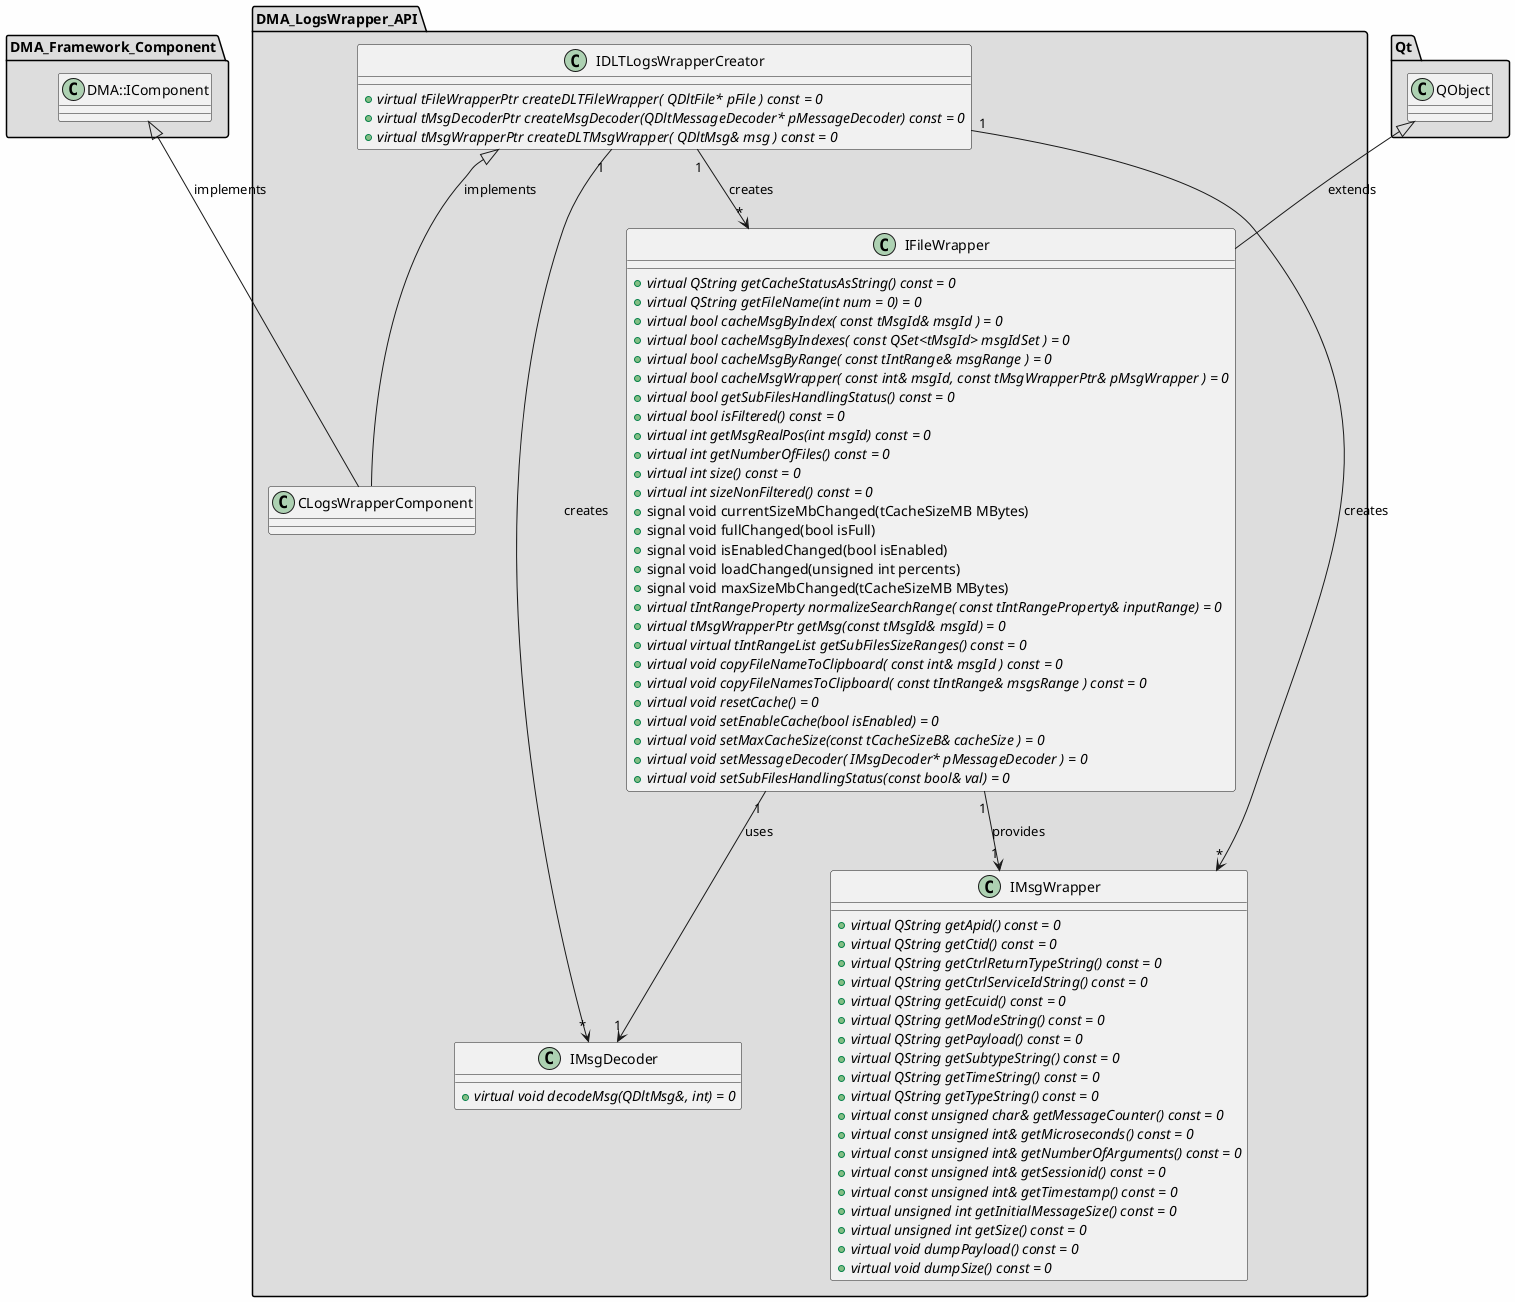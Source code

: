 
@startuml

skinparam backgroundColor #FEFEFE
skinparam wrapWidth 600
package "DMA_Framework_Component" #DDDDDD
{

class "DMA::IComponent"
{
}

}

package "DMA_LogsWrapper_API" #DDDDDD
{

class "CLogsWrapperComponent"
{
}

class "IDLTLogsWrapperCreator"
{
    + {abstract} virtual tFileWrapperPtr createDLTFileWrapper( QDltFile* pFile ) const = 0
    + {abstract} virtual tMsgDecoderPtr createMsgDecoder(QDltMessageDecoder* pMessageDecoder) const = 0
    + {abstract} virtual tMsgWrapperPtr createDLTMsgWrapper( QDltMsg& msg ) const = 0
}

class "IFileWrapper"
{
    + {abstract} virtual QString getCacheStatusAsString() const = 0
    + {abstract} virtual QString getFileName(int num = 0) = 0
    + {abstract} virtual bool cacheMsgByIndex( const tMsgId& msgId ) = 0
    + {abstract} virtual bool cacheMsgByIndexes( const QSet<tMsgId> msgIdSet ) = 0
    + {abstract} virtual bool cacheMsgByRange( const tIntRange& msgRange ) = 0
    + {abstract} virtual bool cacheMsgWrapper( const int& msgId, const tMsgWrapperPtr& pMsgWrapper ) = 0
    + {abstract} virtual bool getSubFilesHandlingStatus() const = 0
    + {abstract} virtual bool isFiltered() const = 0
    + {abstract} virtual int getMsgRealPos(int msgId) const = 0
    + {abstract} virtual int getNumberOfFiles() const = 0
    + {abstract} virtual int size() const = 0
    + {abstract} virtual int sizeNonFiltered() const = 0
    + signal void currentSizeMbChanged(tCacheSizeMB MBytes)
    + signal void fullChanged(bool isFull)
    + signal void isEnabledChanged(bool isEnabled)
    + signal void loadChanged(unsigned int percents)
    + signal void maxSizeMbChanged(tCacheSizeMB MBytes)
    + {abstract} virtual tIntRangeProperty normalizeSearchRange( const tIntRangeProperty& inputRange) = 0
    + {abstract} virtual tMsgWrapperPtr getMsg(const tMsgId& msgId) = 0
    + {abstract} virtual virtual tIntRangeList getSubFilesSizeRanges() const = 0
    + {abstract} virtual void copyFileNameToClipboard( const int& msgId ) const = 0
    + {abstract} virtual void copyFileNamesToClipboard( const tIntRange& msgsRange ) const = 0
    + {abstract} virtual void resetCache() = 0
    + {abstract} virtual void setEnableCache(bool isEnabled) = 0
    + {abstract} virtual void setMaxCacheSize(const tCacheSizeB& cacheSize ) = 0
    + {abstract} virtual void setMessageDecoder( IMsgDecoder* pMessageDecoder ) = 0
    + {abstract} virtual void setSubFilesHandlingStatus(const bool& val) = 0
}

class "IMsgDecoder"
{
    + {abstract} virtual void decodeMsg(QDltMsg&, int) = 0
}

class "IMsgWrapper"
{
    + {abstract} virtual QString getApid() const = 0
    + {abstract} virtual QString getCtid() const = 0
    + {abstract} virtual QString getCtrlReturnTypeString() const = 0
    + {abstract} virtual QString getCtrlServiceIdString() const = 0
    + {abstract} virtual QString getEcuid() const = 0
    + {abstract} virtual QString getModeString() const = 0
    + {abstract} virtual QString getPayload() const = 0
    + {abstract} virtual QString getSubtypeString() const = 0
    + {abstract} virtual QString getTimeString() const = 0
    + {abstract} virtual QString getTypeString() const = 0
    + {abstract} virtual const unsigned char& getMessageCounter() const = 0
    + {abstract} virtual const unsigned int& getMicroseconds() const = 0
    + {abstract} virtual const unsigned int& getNumberOfArguments() const = 0
    + {abstract} virtual const unsigned int& getSessionid() const = 0
    + {abstract} virtual const unsigned int& getTimestamp() const = 0
    + {abstract} virtual unsigned int getInitialMessageSize() const = 0
    + {abstract} virtual unsigned int getSize() const = 0
    + {abstract} virtual void dumpPayload() const = 0
    + {abstract} virtual void dumpSize() const = 0
}

}

package "Qt" #DDDDDD
{

class "QObject"
{
}

}

'====================Inheritance section====================
DMA::IComponent <|-- CLogsWrapperComponent : implements
IDLTLogsWrapperCreator <|-- CLogsWrapperComponent : implements
QObject <|-- IFileWrapper : extends

'====================Dependencies section====================
IDLTLogsWrapperCreator "1" --> "*" IFileWrapper : creates
IDLTLogsWrapperCreator "1" --> "*" IMsgDecoder : creates
IDLTLogsWrapperCreator "1" --> "*" IMsgWrapper : creates
IFileWrapper "1" --> "1" IMsgDecoder : uses
IFileWrapper "1" --> "1" IMsgWrapper : provides

@enduml